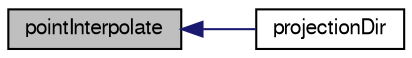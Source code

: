 digraph "pointInterpolate"
{
  bgcolor="transparent";
  edge [fontname="FreeSans",fontsize="10",labelfontname="FreeSans",labelfontsize="10"];
  node [fontname="FreeSans",fontsize="10",shape=record];
  rankdir="LR";
  Node162 [label="pointInterpolate",height=0.2,width=0.4,color="black", fillcolor="grey75", style="filled", fontcolor="black"];
  Node162 -> Node163 [dir="back",color="midnightblue",fontsize="10",style="solid",fontname="FreeSans"];
  Node163 [label="projectionDir",height=0.2,width=0.4,color="black",URL="$a26762.html#a2d548442e50bcb3d1fcead85c0912171",tooltip="Return direction projection to use in projection. "];
}
